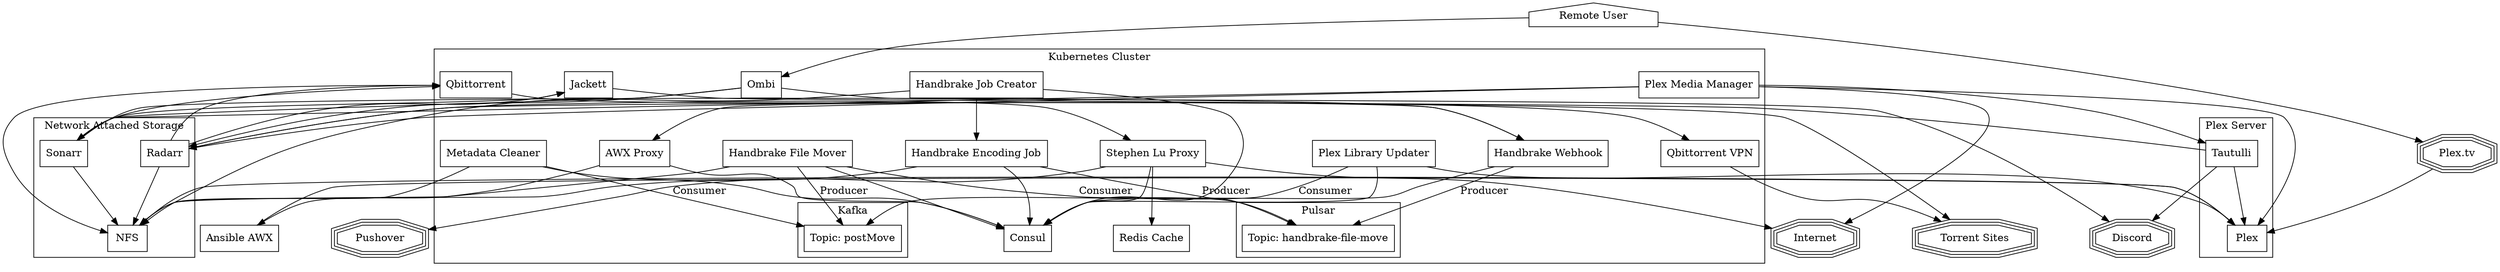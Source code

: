 digraph G {
  node [shape="rect"]
  rankdir="TB";
  compound=true; nodesep=1.0;

  torrents [shape="tripleoctagon", label="Torrent Sites"];
  internet [shape="tripleoctagon", label="Internet"];
  discord [shape="tripleoctagon", label="Discord"];
  awx [label="Ansible AWX"];
  pushover [shape="tripleoctagon", label="Pushover"];
  user [shape="house", label="Remote User"];
  plextv [shape="tripleoctagon", label="Plex.tv"];

 subgraph cluster_k8s {
    label="Kubernetes Cluster";
    handbrakeWebHook [label="Handbrake Webhook"];
    handbrakeFileMover [label="Handbrake File Mover"];
    handbrakeJobCreator [label="Handbrake Job Creator"];
    handbrakeEncodingJob [label="Handbrake Encoding Job"];
    metadataCleaner [label="Metadata Cleaner"];
    qbittorrent [label="Qbittorrent"];
    qbittorrentVpn [label="Qbittorrent VPN"];
    jackett [label="Jackett"];
    plexLibraryUpdater [label="Plex Library Updater"];
    awxProxy [label="AWX Proxy"];
    consul [label="Consul"];
    stephenluProxy [label="Stephen Lu Proxy"];
    redis [label="Redis Cache"];
    ombi [label="Ombi"];
    pmm [label="Plex Media Manager"];
    subgraph cluster_pulsar {
        label="Pulsar"
        handbrakeFileMoveTopic [label="Topic: handbrake-file-move"];
        }
    subgraph cluster_kafka {
        label="Kafka"
        postMoveTopic [label="Topic: postMove"];
        }
    }

  subgraph cluster_nas {
    label="Network Attached Storage"
    sonarr [label="Sonarr"];
    radarr [label="Radarr"];
    nfs [label="NFS"];
    }

  subgraph cluster_nfs1 {
    label="Plex Server"
      plex [label="Plex"];
      tautulli [label="Tautulli"];
    }

    plex -> nfs;
    jackett -> torrents;
    qbittorrent -> qbittorrentVpn;
    qbittorrent -> nfs;
    qbittorrentVpn -> torrents;
    sonarr -> jackett;
    sonarr -> qbittorrent;
    sonarr -> handbrakeWebHook;
    sonarr -> nfs;
    radarr -> jackett;
    radarr -> qbittorrent;
    radarr -> handbrakeWebHook;
    radarr -> nfs;
    radarr -> stephenluProxy;
    handbrakeWebHook -> handbrakeFileMoveTopic [label="Producer"];
    handbrakeWebHook -> consul;
    handbrakeFileMover -> handbrakeFileMoveTopic [label="Consumer"];
    handbrakeFileMover -> nfs;
    handbrakeFileMover -> consul;
    handbrakeFileMover -> postMoveTopic [label="Producer"];
    handbrakeJobCreator -> nfs;
    handbrakeJobCreator -> handbrakeEncodingJob;
    handbrakeJobCreator -> consul;
    handbrakeEncodingJob -> handbrakeFileMoveTopic [label="Producer"];
    handbrakeEncodingJob -> nfs;
    handbrakeEncodingJob -> consul;
    metadataCleaner -> postMoveTopic [label="Consumer"];
    metadataCleaner -> nfs;
    metadataCleaner -> consul;
    plexLibraryUpdater -> postMoveTopic [label="Consumer"];
    plexLibraryUpdater -> plex;
    plexLibraryUpdater -> consul;
    tautulli -> plex;
    tautulli -> discord;
    tautulli -> awxProxy;
    awxProxy -> awx;
    awxProxy -> consul;
    awx -> plex;
    stephenluProxy -> internet;
    stephenluProxy -> consul;
    stephenluProxy -> redis;
    stephenluProxy -> pushover;
    user -> ombi;
    user -> plextv;
    plextv -> plex
    ombi -> radarr;
    ombi -> sonarr;
    ombi -> discord;
    pmm -> radarr;
    pmm -> sonarr;
    pmm -> plex;
    pmm -> tautulli;
    pmm -> internet;

}
